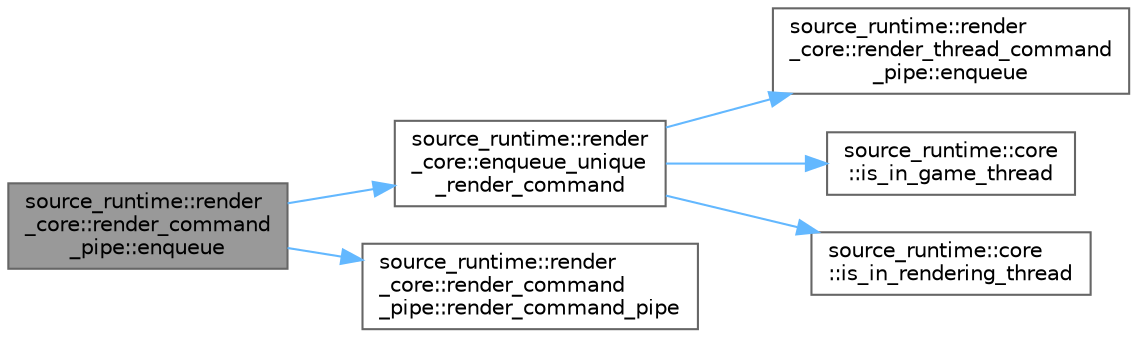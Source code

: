 digraph "source_runtime::render_core::render_command_pipe::enqueue"
{
 // LATEX_PDF_SIZE
  bgcolor="transparent";
  edge [fontname=Helvetica,fontsize=10,labelfontname=Helvetica,labelfontsize=10];
  node [fontname=Helvetica,fontsize=10,shape=box,height=0.2,width=0.4];
  rankdir="LR";
  Node1 [id="Node000001",label="source_runtime::render\l_core::render_command\l_pipe::enqueue",height=0.2,width=0.4,color="gray40", fillcolor="grey60", style="filled", fontcolor="black",tooltip=" "];
  Node1 -> Node2 [id="edge1_Node000001_Node000002",color="steelblue1",style="solid",tooltip=" "];
  Node2 [id="Node000002",label="source_runtime::render\l_core::enqueue_unique\l_render_command",height=0.2,width=0.4,color="grey40", fillcolor="white", style="filled",URL="$namespacesource__runtime_1_1render__core.html#a79b9dcebd59bfcedda6ba21f6705a31c",tooltip=" "];
  Node2 -> Node3 [id="edge2_Node000002_Node000003",color="steelblue1",style="solid",tooltip=" "];
  Node3 [id="Node000003",label="source_runtime::render\l_core::render_thread_command\l_pipe::enqueue",height=0.2,width=0.4,color="grey40", fillcolor="white", style="filled",URL="$classsource__runtime_1_1render__core_1_1render__thread__command__pipe.html#af179585ed281a99bb782f0378f4fe0f3",tooltip=" "];
  Node2 -> Node4 [id="edge3_Node000002_Node000004",color="steelblue1",style="solid",tooltip=" "];
  Node4 [id="Node000004",label="source_runtime::core\l::is_in_game_thread",height=0.2,width=0.4,color="grey40", fillcolor="white", style="filled",URL="$namespacesource__runtime_1_1core.html#afa296d94da5f9387770b6370a2d73abf",tooltip=" "];
  Node2 -> Node5 [id="edge4_Node000002_Node000005",color="steelblue1",style="solid",tooltip=" "];
  Node5 [id="Node000005",label="source_runtime::core\l::is_in_rendering_thread",height=0.2,width=0.4,color="grey40", fillcolor="white", style="filled",URL="$namespacesource__runtime_1_1core.html#a8b7dbf5fce4517ce29391386ae6a9b66",tooltip=" "];
  Node1 -> Node6 [id="edge5_Node000001_Node000006",color="steelblue1",style="solid",tooltip=" "];
  Node6 [id="Node000006",label="source_runtime::render\l_core::render_command\l_pipe::render_command_pipe",height=0.2,width=0.4,color="grey40", fillcolor="white", style="filled",URL="$classsource__runtime_1_1render__core_1_1render__command__pipe.html#a16e73b0cafffbeea9022e926f05a3274",tooltip=" "];
}
